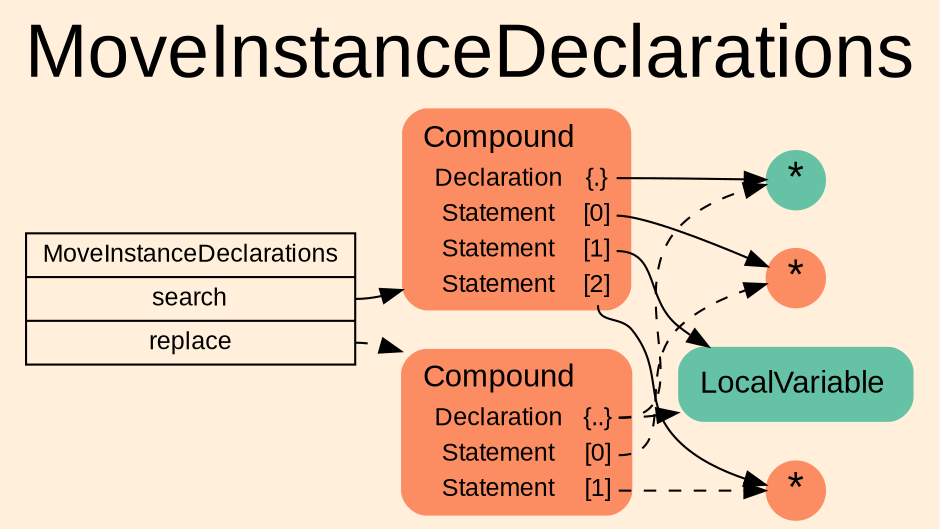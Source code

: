 digraph "MoveInstanceDeclarations" {
label = "MoveInstanceDeclarations"
labelloc = t
fontsize = "36"
graph [
    rankdir = "LR"
    ranksep = 0.3
    bgcolor = antiquewhite1
    color = black
    fontcolor = black
    fontname = "Arial"
];
node [
    fontname = "Arial"
];
edge [
    fontname = "Arial"
];

// -------------------- transformation figure --------------------
"CR#P30-0" [
    shape = "record"
    fillcolor = antiquewhite1
    label = "<fixed> MoveInstanceDeclarations | <port0> search | <port1> replace"
    style = "filled"
    fontsize = "12"
    color = black
    fontcolor = black
];

"#B-2-472" [
    shape = "plaintext"
    fillcolor = "/set28/2"
    label = <<TABLE BORDER="0" CELLBORDER="0" CELLSPACING="0">
     <TR><TD><FONT POINT-SIZE="15.0">Compound</FONT></TD><TD></TD></TR>
     <TR><TD>Declaration</TD><TD PORT="port0">{.}</TD></TR>
     <TR><TD>Statement</TD><TD PORT="port1">[0]</TD></TR>
     <TR><TD>Statement</TD><TD PORT="port2">[1]</TD></TR>
     <TR><TD>Statement</TD><TD PORT="port3">[2]</TD></TR>
    </TABLE>>
    style = "rounded,filled"
    fontsize = "12"
];

"#B-2-474" [
    shape = "circle"
    fillcolor = "/set28/1"
    label = <*>
    style = "filled"
    fontsize = "20"
    penwidth = 0.0
    fixedsize = true
    width = 0.4
    height = 0.4
];

"#B-2-475" [
    shape = "circle"
    fillcolor = "/set28/2"
    label = <*>
    style = "filled"
    fontsize = "20"
    penwidth = 0.0
    fixedsize = true
    width = 0.4
    height = 0.4
];

"#B-2-473" [
    shape = "plaintext"
    fillcolor = "/set28/1"
    label = <<TABLE BORDER="0" CELLBORDER="0" CELLSPACING="0">
     <TR><TD><FONT POINT-SIZE="15.0">LocalVariable</FONT></TD><TD></TD></TR>
    </TABLE>>
    style = "rounded,filled"
    fontsize = "12"
];

"#B-2-476" [
    shape = "circle"
    fillcolor = "/set28/2"
    label = <*>
    style = "filled"
    fontsize = "20"
    penwidth = 0.0
    fixedsize = true
    width = 0.4
    height = 0.4
];

"#B-2-477" [
    shape = "plaintext"
    fillcolor = "/set28/2"
    label = <<TABLE BORDER="0" CELLBORDER="0" CELLSPACING="0">
     <TR><TD><FONT POINT-SIZE="15.0">Compound</FONT></TD><TD></TD></TR>
     <TR><TD>Declaration</TD><TD PORT="port0">{..}</TD></TR>
     <TR><TD>Statement</TD><TD PORT="port1">[0]</TD></TR>
     <TR><TD>Statement</TD><TD PORT="port2">[1]</TD></TR>
    </TABLE>>
    style = "rounded,filled"
    fontsize = "12"
];


// -------------------- links --------------------
// links for block CR#P30-0
"CR#P30-0":port0 -> "#B-2-472" [
    color = black
    fontcolor = black
];

"CR#P30-0":port1 -> "#B-2-477" [
    style="dashed"
    color = black
    fontcolor = black
];

// links for block #B-2-472
"#B-2-472":port0 -> "#B-2-474" [
    color = black
    fontcolor = black
];

"#B-2-472":port1 -> "#B-2-475" [
    color = black
    fontcolor = black
];

"#B-2-472":port2 -> "#B-2-473" [
    color = black
    fontcolor = black
];

"#B-2-472":port3 -> "#B-2-476" [
    color = black
    fontcolor = black
];

// links for block #B-2-474
// links for block #B-2-475
// links for block #B-2-473
// links for block #B-2-476
// links for block #B-2-477
"#B-2-477":port0 -> "#B-2-473" [
    style="dashed"
    color = black
    fontcolor = black
];

"#B-2-477":port0 -> "#B-2-474" [
    style="dashed"
    color = black
    fontcolor = black
];

"#B-2-477":port1 -> "#B-2-475" [
    style="dashed"
    color = black
    fontcolor = black
];

"#B-2-477":port2 -> "#B-2-476" [
    style="dashed"
    color = black
    fontcolor = black
];

}
